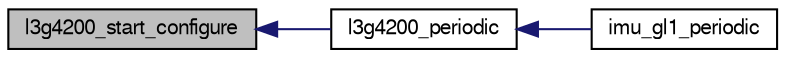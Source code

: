 digraph "l3g4200_start_configure"
{
  edge [fontname="FreeSans",fontsize="10",labelfontname="FreeSans",labelfontsize="10"];
  node [fontname="FreeSans",fontsize="10",shape=record];
  rankdir="LR";
  Node1 [label="l3g4200_start_configure",height=0.2,width=0.4,color="black", fillcolor="grey75", style="filled", fontcolor="black"];
  Node1 -> Node2 [dir="back",color="midnightblue",fontsize="10",style="solid",fontname="FreeSans"];
  Node2 [label="l3g4200_periodic",height=0.2,width=0.4,color="black", fillcolor="white", style="filled",URL="$l3g4200_8h.html#a0bc770c43c3438d6ddf25a05aa2cc572",tooltip="convenience function: read or start configuration if not already initialized "];
  Node2 -> Node3 [dir="back",color="midnightblue",fontsize="10",style="solid",fontname="FreeSans"];
  Node3 [label="imu_gl1_periodic",height=0.2,width=0.4,color="black", fillcolor="white", style="filled",URL="$imu__gl1_8h.html#a80f3bffaf9eb81ccbca95d0c5b8ae5ef"];
}
